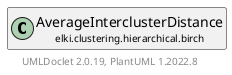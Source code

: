 @startuml
    remove .*\.(Instance|Par|Parameterizer|Factory)$
    set namespaceSeparator none
    hide empty fields
    hide empty methods

    class "<size:14>AverageInterclusterDistance.Par\n<size:10>elki.clustering.hierarchical.birch" as elki.clustering.hierarchical.birch.AverageInterclusterDistance.Par [[AverageInterclusterDistance.Par.html]] {
        +make(): AverageInterclusterDistance
    }

    interface "<size:14>Parameterizer\n<size:10>elki.utilities.optionhandling" as elki.utilities.optionhandling.Parameterizer [[../../../utilities/optionhandling/Parameterizer.html]] {
        {abstract} +make(): Object
    }
    class "<size:14>AverageInterclusterDistance\n<size:10>elki.clustering.hierarchical.birch" as elki.clustering.hierarchical.birch.AverageInterclusterDistance [[AverageInterclusterDistance.html]]

    elki.utilities.optionhandling.Parameterizer <|.. elki.clustering.hierarchical.birch.AverageInterclusterDistance.Par
    elki.clustering.hierarchical.birch.AverageInterclusterDistance +-- elki.clustering.hierarchical.birch.AverageInterclusterDistance.Par

    center footer UMLDoclet 2.0.19, PlantUML 1.2022.8
@enduml
